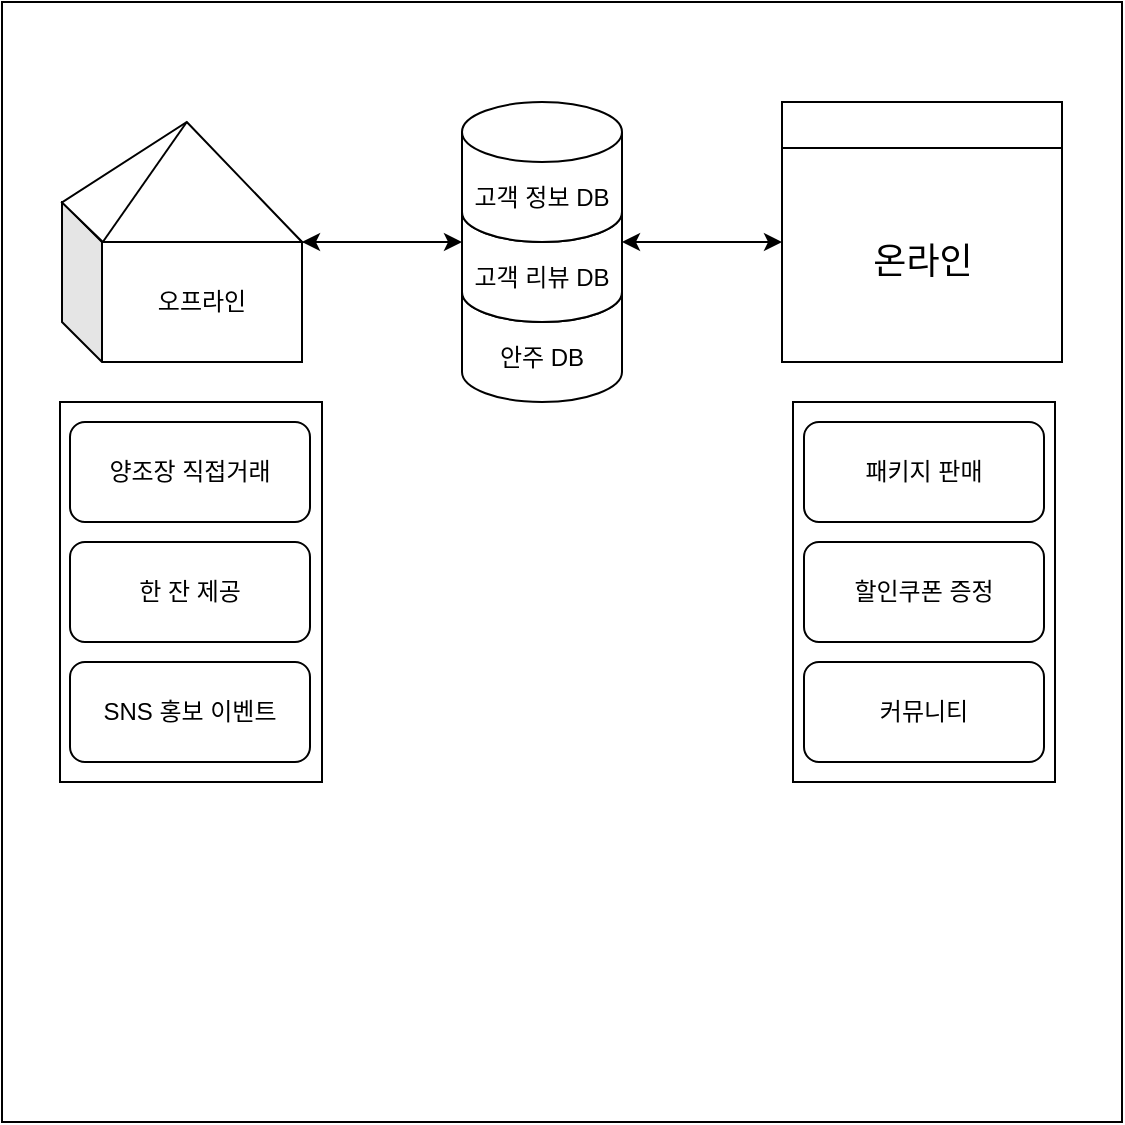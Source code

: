 <mxfile version="20.6.0" type="device"><diagram id="SG5dpwBHVxKfsgQ1abcX" name="페이지-1"><mxGraphModel dx="913" dy="385" grid="1" gridSize="10" guides="1" tooltips="1" connect="1" arrows="1" fold="1" page="1" pageScale="1" pageWidth="827" pageHeight="1169" math="0" shadow="0"><root><mxCell id="0"/><mxCell id="1" parent="0"/><mxCell id="uh0E0TRKWP7h6VV0NZmm-27" value="" style="whiteSpace=wrap;html=1;aspect=fixed;fontSize=18;" vertex="1" parent="1"><mxGeometry x="60" y="20" width="560" height="560" as="geometry"/></mxCell><mxCell id="uh0E0TRKWP7h6VV0NZmm-20" value="안주 DB" style="shape=cylinder3;whiteSpace=wrap;html=1;boundedLbl=1;backgroundOutline=1;size=15;" vertex="1" parent="1"><mxGeometry x="290" y="150" width="80" height="70" as="geometry"/></mxCell><mxCell id="uh0E0TRKWP7h6VV0NZmm-1" value="오프라인" style="shape=cube;whiteSpace=wrap;html=1;boundedLbl=1;backgroundOutline=1;darkOpacity=0.05;darkOpacity2=0.1;" vertex="1" parent="1"><mxGeometry x="90" y="120" width="120" height="80" as="geometry"/></mxCell><mxCell id="uh0E0TRKWP7h6VV0NZmm-4" value="" style="swimlane;whiteSpace=wrap;html=1;" vertex="1" parent="1"><mxGeometry x="450" y="70" width="140" height="130" as="geometry"/></mxCell><mxCell id="uh0E0TRKWP7h6VV0NZmm-25" value="&lt;font style=&quot;font-size: 18px;&quot;&gt;온라인&lt;/font&gt;" style="text;html=1;align=center;verticalAlign=middle;resizable=0;points=[];autosize=1;strokeColor=none;fillColor=none;" vertex="1" parent="uh0E0TRKWP7h6VV0NZmm-4"><mxGeometry x="30" y="60" width="80" height="40" as="geometry"/></mxCell><mxCell id="uh0E0TRKWP7h6VV0NZmm-5" value="고객 리뷰 DB" style="shape=cylinder3;whiteSpace=wrap;html=1;boundedLbl=1;backgroundOutline=1;size=15;" vertex="1" parent="1"><mxGeometry x="290" y="110" width="80" height="70" as="geometry"/></mxCell><mxCell id="uh0E0TRKWP7h6VV0NZmm-6" value="" style="verticalLabelPosition=bottom;verticalAlign=top;html=1;shape=mxgraph.basic.pyramid;dx1=0.52;dx2=0.17;dy1=0.67;dy2=1;" vertex="1" parent="1"><mxGeometry x="90" y="80" width="120" height="60" as="geometry"/></mxCell><mxCell id="uh0E0TRKWP7h6VV0NZmm-10" value="" style="endArrow=classic;startArrow=classic;html=1;rounded=0;exitX=0;exitY=0;exitDx=120;exitDy=20;exitPerimeter=0;" edge="1" parent="1" source="uh0E0TRKWP7h6VV0NZmm-1"><mxGeometry width="50" height="50" relative="1" as="geometry"><mxPoint x="330" y="250" as="sourcePoint"/><mxPoint x="290" y="140" as="targetPoint"/></mxGeometry></mxCell><mxCell id="uh0E0TRKWP7h6VV0NZmm-11" value="" style="endArrow=classic;startArrow=classic;html=1;rounded=0;exitX=0;exitY=0;exitDx=120;exitDy=20;exitPerimeter=0;" edge="1" parent="1"><mxGeometry width="50" height="50" relative="1" as="geometry"><mxPoint x="370" y="140" as="sourcePoint"/><mxPoint x="450" y="140" as="targetPoint"/></mxGeometry></mxCell><mxCell id="uh0E0TRKWP7h6VV0NZmm-19" value="고객 정보 DB" style="shape=cylinder3;whiteSpace=wrap;html=1;boundedLbl=1;backgroundOutline=1;size=15;" vertex="1" parent="1"><mxGeometry x="290" y="70" width="80" height="70" as="geometry"/></mxCell><mxCell id="uh0E0TRKWP7h6VV0NZmm-31" value="" style="rounded=0;whiteSpace=wrap;html=1;fontSize=18;" vertex="1" parent="1"><mxGeometry x="89" y="220" width="131" height="190" as="geometry"/></mxCell><mxCell id="uh0E0TRKWP7h6VV0NZmm-18" value="양조장 직접거래" style="rounded=1;whiteSpace=wrap;html=1;" vertex="1" parent="1"><mxGeometry x="94" y="230" width="120" height="50" as="geometry"/></mxCell><mxCell id="uh0E0TRKWP7h6VV0NZmm-14" value="한 잔 제공" style="rounded=1;whiteSpace=wrap;html=1;" vertex="1" parent="1"><mxGeometry x="94" y="290" width="120" height="50" as="geometry"/></mxCell><mxCell id="uh0E0TRKWP7h6VV0NZmm-16" value="SNS 홍보 이벤트" style="rounded=1;whiteSpace=wrap;html=1;" vertex="1" parent="1"><mxGeometry x="94" y="350" width="120" height="50" as="geometry"/></mxCell><mxCell id="uh0E0TRKWP7h6VV0NZmm-32" value="" style="rounded=0;whiteSpace=wrap;html=1;fontSize=18;" vertex="1" parent="1"><mxGeometry x="455.5" y="220" width="131" height="190" as="geometry"/></mxCell><mxCell id="uh0E0TRKWP7h6VV0NZmm-15" value="패키지 판매" style="rounded=1;whiteSpace=wrap;html=1;" vertex="1" parent="1"><mxGeometry x="461" y="230" width="120" height="50" as="geometry"/></mxCell><mxCell id="uh0E0TRKWP7h6VV0NZmm-17" value="할인쿠폰 증정" style="rounded=1;whiteSpace=wrap;html=1;" vertex="1" parent="1"><mxGeometry x="461" y="290" width="120" height="50" as="geometry"/></mxCell><mxCell id="uh0E0TRKWP7h6VV0NZmm-26" value="커뮤니티" style="rounded=1;whiteSpace=wrap;html=1;" vertex="1" parent="1"><mxGeometry x="461" y="350" width="120" height="50" as="geometry"/></mxCell></root></mxGraphModel></diagram></mxfile>